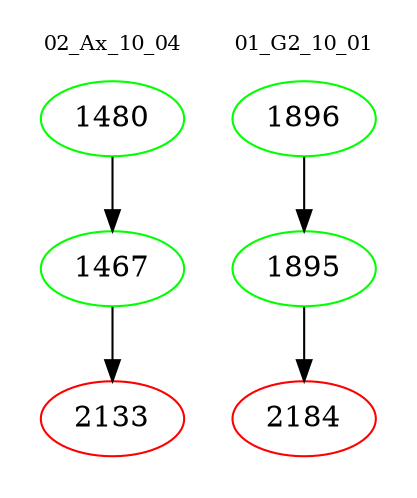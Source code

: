 digraph{
subgraph cluster_0 {
color = white
label = "02_Ax_10_04";
fontsize=10;
T0_1480 [label="1480", color="green"]
T0_1480 -> T0_1467 [color="black"]
T0_1467 [label="1467", color="green"]
T0_1467 -> T0_2133 [color="black"]
T0_2133 [label="2133", color="red"]
}
subgraph cluster_1 {
color = white
label = "01_G2_10_01";
fontsize=10;
T1_1896 [label="1896", color="green"]
T1_1896 -> T1_1895 [color="black"]
T1_1895 [label="1895", color="green"]
T1_1895 -> T1_2184 [color="black"]
T1_2184 [label="2184", color="red"]
}
}
